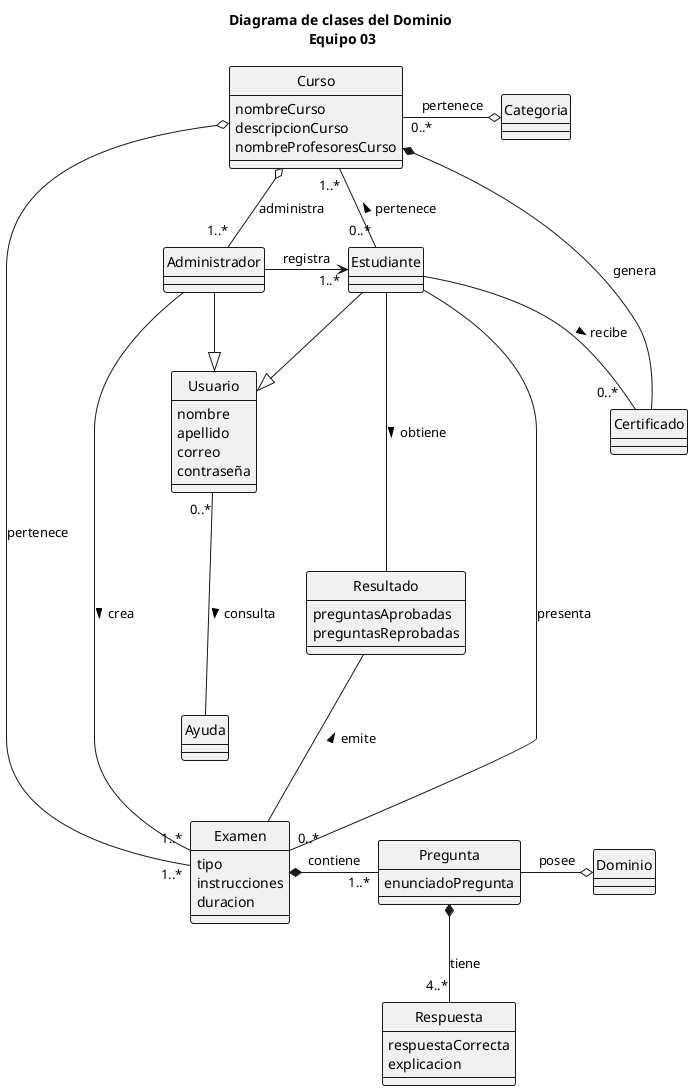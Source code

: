 @startuml "Diagrama de clases"

title "Diagrama de clases del Dominio\n Equipo 03"

skinparam ClassBorderThickness 1
skinparam style strictuml

class Usuario{
  nombre
  apellido
  correo
  contraseña 
}
class Administrador

class Estudiante{
}

class Ayuda

class Curso{
  nombreCurso
  descripcionCurso
  nombreProfesoresCurso
}
class Categoria

class Examen{
  tipo
  instrucciones
  duracion
}
class Resultado{
  preguntasAprobadas
  preguntasReprobadas
}

class Pregunta{
  enunciadoPregunta
}

class Dominio

class Respuesta{
  respuestaCorrecta
  explicacion
}
class Certificado{
}

Usuario <|-left- Administrador
Usuario <|-up- Estudiante
Usuario "0..*"--- Ayuda: > consulta

Administrador -- "1..*"Examen: > crea
Administrador -right-> "     1..*"Estudiante: registra
Administrador "    1..*"-up-o Curso: administra

Estudiante "0..*"-right-"    1..*"Curso: > pertenece
Estudiante -right- "0..*"Examen: presenta
Estudiante -- "0..*   "Certificado: > recibe
Estudiante --- Resultado: > obtiene

Examen *-right- "1..*"Pregunta: contiene
Examen -up-- Resultado: > emite

Pregunta *-down- "4..*" Respuesta: tiene
Pregunta -right-o Dominio: posee

Curso "0..*" -right-o Categoria: pertenece
Curso o----- "1..*"Examen: pertenece
Curso *- Certificado: genera

@enduml